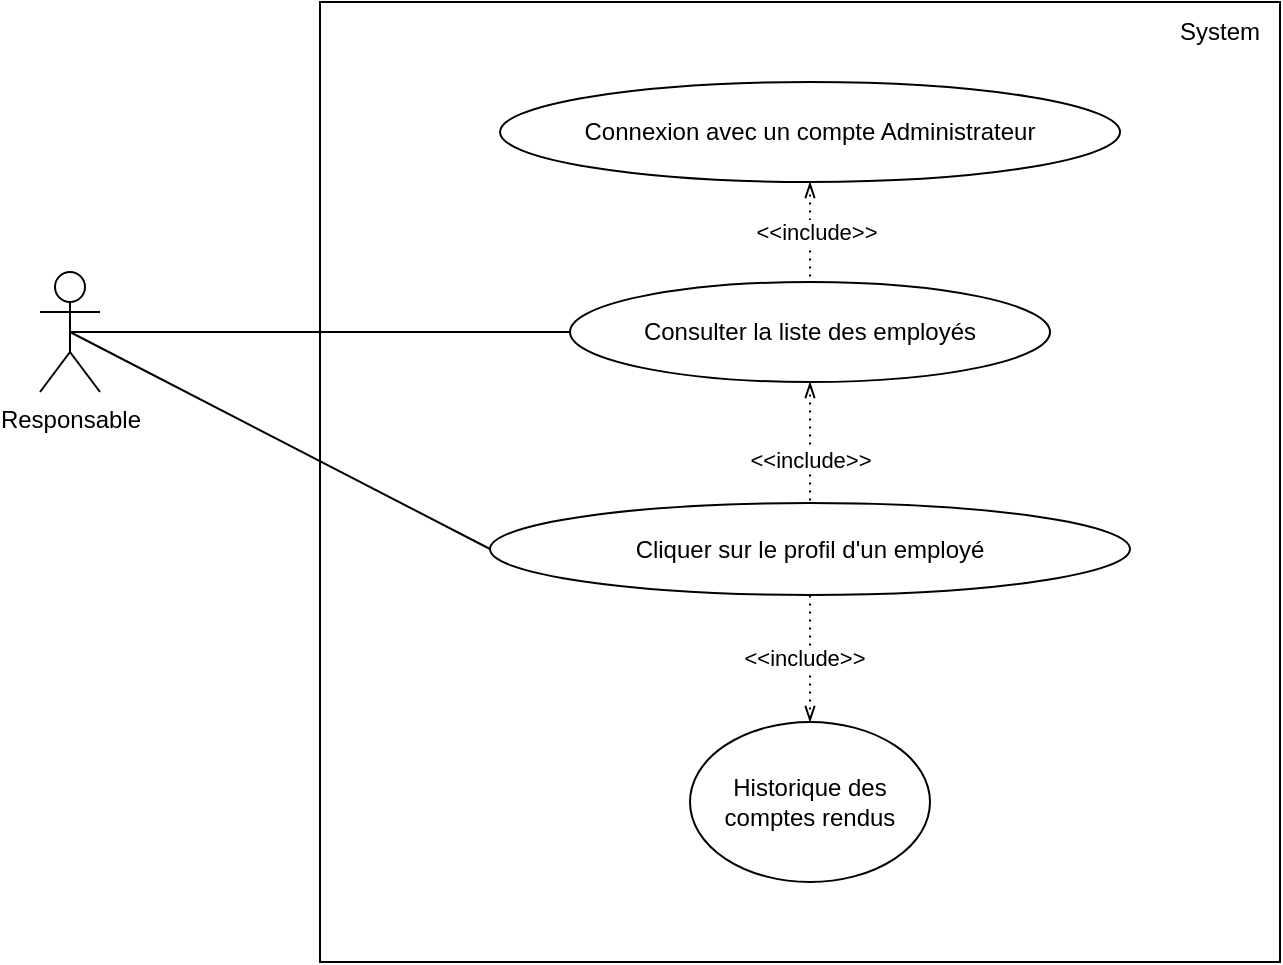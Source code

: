 <mxfile version="16.5.1" type="device"><diagram id="UN127Nrkts6GpbzrNsIO" name="Page-1"><mxGraphModel dx="899" dy="672" grid="1" gridSize="10" guides="1" tooltips="1" connect="1" arrows="1" fold="1" page="1" pageScale="1" pageWidth="1169" pageHeight="827" math="0" shadow="0"><root><mxCell id="0"/><mxCell id="1" parent="0"/><mxCell id="r90qyI-BaNGqeSthlCrF-1" value="" style="whiteSpace=wrap;html=1;aspect=fixed;" parent="1" vertex="1"><mxGeometry x="200" y="140" width="480" height="480" as="geometry"/></mxCell><mxCell id="r90qyI-BaNGqeSthlCrF-2" value="Responsable" style="shape=umlActor;verticalLabelPosition=bottom;verticalAlign=top;html=1;outlineConnect=0;" parent="1" vertex="1"><mxGeometry x="60" y="275" width="30" height="60" as="geometry"/></mxCell><mxCell id="r90qyI-BaNGqeSthlCrF-3" value="System" style="text;html=1;strokeColor=none;fillColor=none;align=center;verticalAlign=middle;whiteSpace=wrap;rounded=0;" parent="1" vertex="1"><mxGeometry x="620" y="140" width="60" height="30" as="geometry"/></mxCell><mxCell id="r90qyI-BaNGqeSthlCrF-4" value="Connexion avec un compte Administrateur" style="ellipse;whiteSpace=wrap;html=1;" parent="1" vertex="1"><mxGeometry x="290" y="180" width="310" height="50" as="geometry"/></mxCell><mxCell id="r90qyI-BaNGqeSthlCrF-5" value="Consulter la liste des employés" style="ellipse;whiteSpace=wrap;html=1;" parent="1" vertex="1"><mxGeometry x="325" y="280" width="240" height="50" as="geometry"/></mxCell><mxCell id="r90qyI-BaNGqeSthlCrF-6" value="" style="endArrow=none;dashed=1;html=1;dashPattern=1 3;strokeWidth=1;rounded=0;entryX=0.5;entryY=0;entryDx=0;entryDy=0;exitX=0.5;exitY=1;exitDx=0;exitDy=0;startArrow=openThin;startFill=0;" parent="1" source="r90qyI-BaNGqeSthlCrF-4" target="r90qyI-BaNGqeSthlCrF-5" edge="1"><mxGeometry width="50" height="50" relative="1" as="geometry"><mxPoint x="280" y="400" as="sourcePoint"/><mxPoint x="330" y="350" as="targetPoint"/></mxGeometry></mxCell><mxCell id="r90qyI-BaNGqeSthlCrF-7" value="&amp;lt;&amp;lt;include&amp;gt;&amp;gt;" style="edgeLabel;html=1;align=center;verticalAlign=middle;resizable=0;points=[];" parent="r90qyI-BaNGqeSthlCrF-6" vertex="1" connectable="0"><mxGeometry y="3" relative="1" as="geometry"><mxPoint as="offset"/></mxGeometry></mxCell><mxCell id="r90qyI-BaNGqeSthlCrF-8" value="Cliquer sur le profil d'un employé" style="ellipse;whiteSpace=wrap;html=1;" parent="1" vertex="1"><mxGeometry x="285" y="390.5" width="320" height="46" as="geometry"/></mxCell><mxCell id="r90qyI-BaNGqeSthlCrF-9" value="" style="endArrow=none;html=1;rounded=0;strokeWidth=1;entryX=0;entryY=0.5;entryDx=0;entryDy=0;exitX=0.5;exitY=0.5;exitDx=0;exitDy=0;exitPerimeter=0;" parent="1" source="r90qyI-BaNGqeSthlCrF-2" target="r90qyI-BaNGqeSthlCrF-5" edge="1"><mxGeometry width="50" height="50" relative="1" as="geometry"><mxPoint x="280" y="400" as="sourcePoint"/><mxPoint x="330" y="350" as="targetPoint"/></mxGeometry></mxCell><mxCell id="r90qyI-BaNGqeSthlCrF-10" value="" style="endArrow=none;html=1;rounded=0;strokeWidth=1;exitX=0.5;exitY=0.5;exitDx=0;exitDy=0;exitPerimeter=0;entryX=0;entryY=0.5;entryDx=0;entryDy=0;" parent="1" source="r90qyI-BaNGqeSthlCrF-2" target="r90qyI-BaNGqeSthlCrF-8" edge="1"><mxGeometry width="50" height="50" relative="1" as="geometry"><mxPoint x="280" y="400" as="sourcePoint"/><mxPoint x="330" y="350" as="targetPoint"/></mxGeometry></mxCell><mxCell id="r90qyI-BaNGqeSthlCrF-15" value="" style="endArrow=none;dashed=1;html=1;dashPattern=1 3;strokeWidth=1;rounded=0;entryX=0.5;entryY=1;entryDx=0;entryDy=0;exitX=0.5;exitY=0;exitDx=0;exitDy=0;startArrow=openThin;startFill=0;" parent="1" source="r90qyI-BaNGqeSthlCrF-19" target="r90qyI-BaNGqeSthlCrF-8" edge="1"><mxGeometry width="50" height="50" relative="1" as="geometry"><mxPoint x="454.8" y="470.16" as="sourcePoint"/><mxPoint x="455" y="430" as="targetPoint"/></mxGeometry></mxCell><mxCell id="r90qyI-BaNGqeSthlCrF-16" value="&amp;lt;&amp;lt;include&amp;gt;&amp;gt;" style="edgeLabel;html=1;align=center;verticalAlign=middle;resizable=0;points=[];" parent="r90qyI-BaNGqeSthlCrF-15" vertex="1" connectable="0"><mxGeometry y="3" relative="1" as="geometry"><mxPoint as="offset"/></mxGeometry></mxCell><mxCell id="r90qyI-BaNGqeSthlCrF-19" value="Historique des comptes rendus" style="ellipse;whiteSpace=wrap;html=1;" parent="1" vertex="1"><mxGeometry x="385" y="500" width="120" height="80" as="geometry"/></mxCell><mxCell id="xWHIyHYMY8mp9OcC_Kdn-1" value="" style="endArrow=none;dashed=1;html=1;dashPattern=1 3;strokeWidth=1;rounded=0;entryX=0.5;entryY=0;entryDx=0;entryDy=0;exitX=0.5;exitY=1;exitDx=0;exitDy=0;startArrow=openThin;startFill=0;" parent="1" source="r90qyI-BaNGqeSthlCrF-5" target="r90qyI-BaNGqeSthlCrF-8" edge="1"><mxGeometry width="50" height="50" relative="1" as="geometry"><mxPoint x="455" y="250" as="sourcePoint"/><mxPoint x="455" y="300" as="targetPoint"/></mxGeometry></mxCell><mxCell id="xWHIyHYMY8mp9OcC_Kdn-2" value="&amp;lt;&amp;lt;include&amp;gt;&amp;gt;" style="edgeLabel;html=1;align=center;verticalAlign=middle;resizable=0;points=[];" parent="xWHIyHYMY8mp9OcC_Kdn-1" vertex="1" connectable="0"><mxGeometry y="3" relative="1" as="geometry"><mxPoint x="-3" y="8" as="offset"/></mxGeometry></mxCell></root></mxGraphModel></diagram></mxfile>